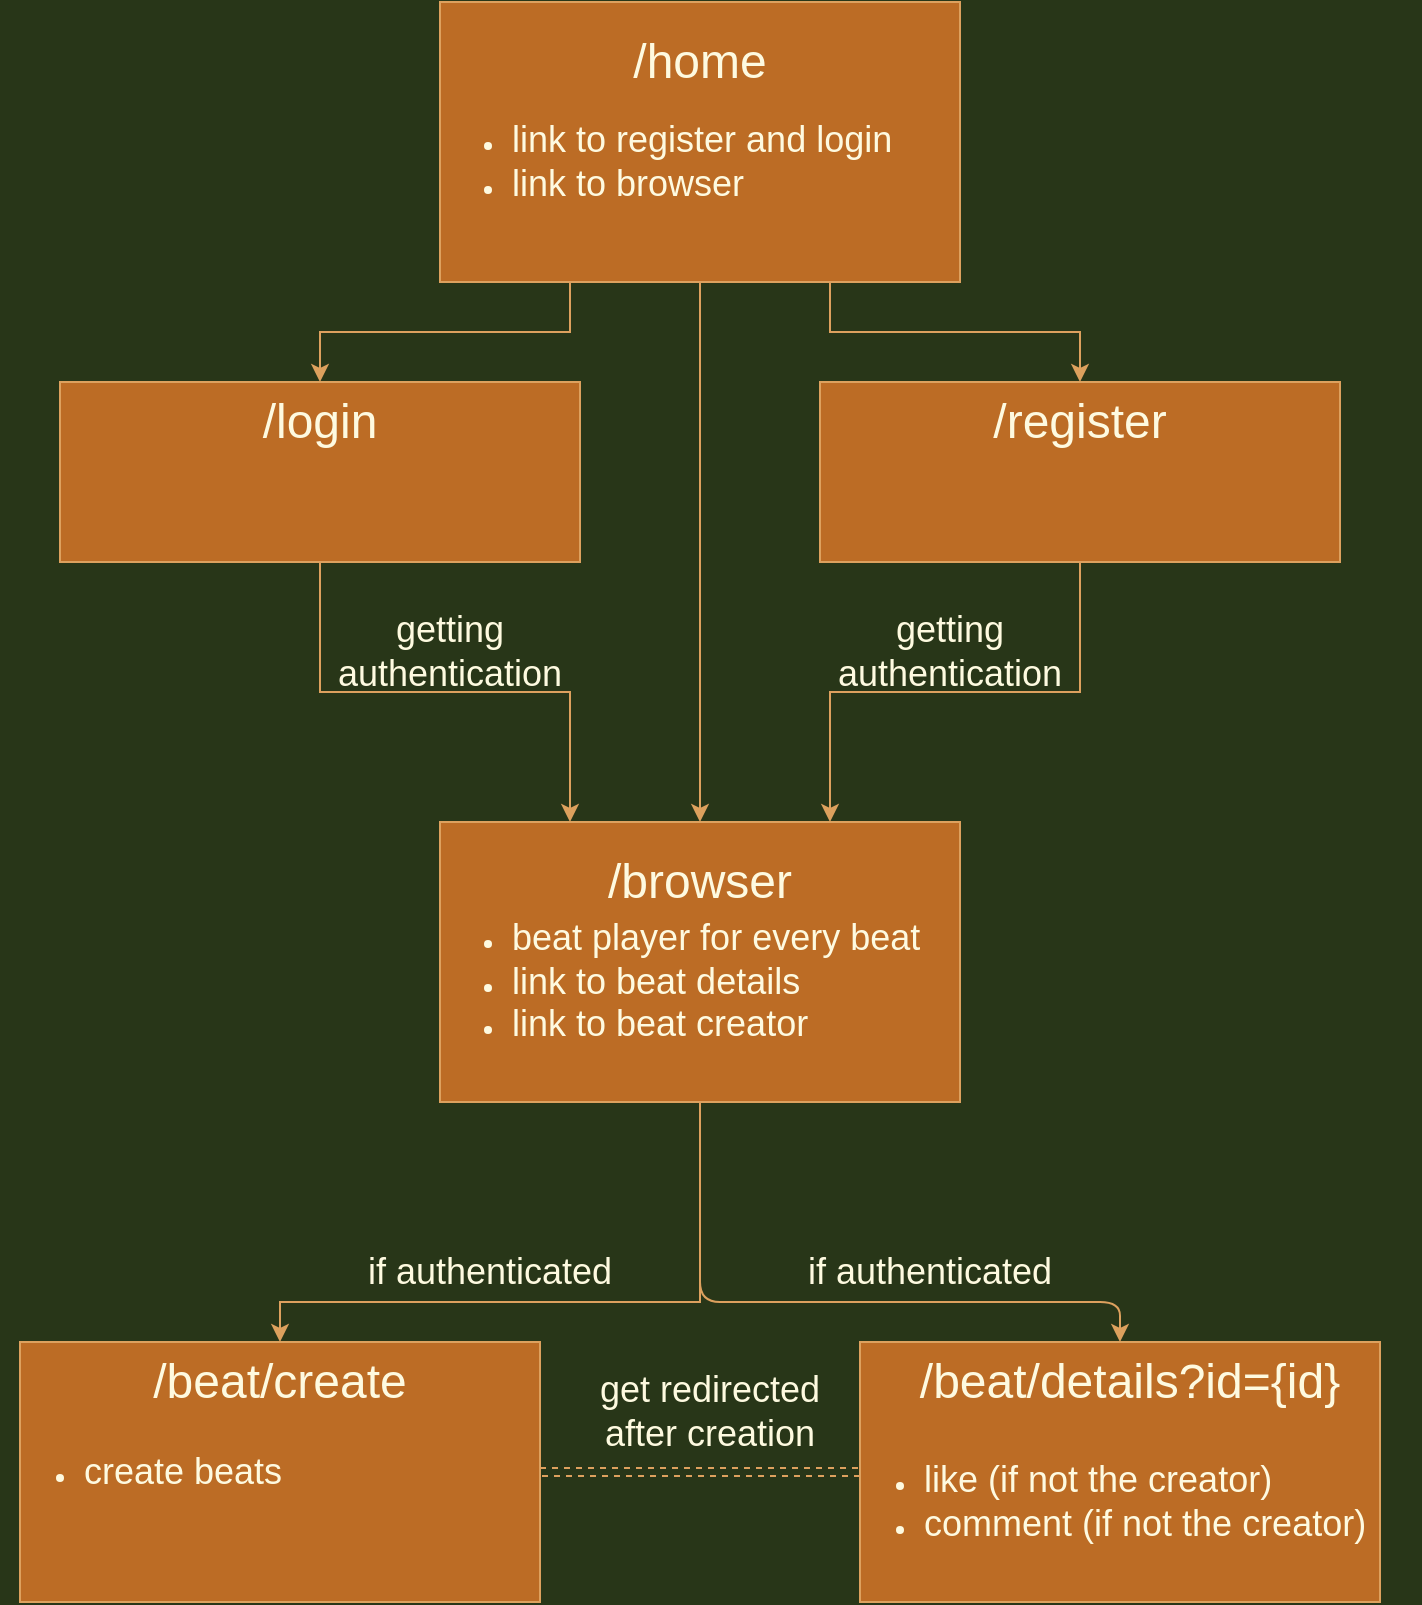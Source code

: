 <mxfile version="14.7.6" type="device"><diagram id="YwDEE6PyAs-U-b_k2LOj" name="Page-1"><mxGraphModel dx="1185" dy="635" grid="1" gridSize="10" guides="1" tooltips="1" connect="1" arrows="1" fold="1" page="1" pageScale="1" pageWidth="827" pageHeight="1169" background="#283618" math="0" shadow="0"><root><mxCell id="0"/><mxCell id="1" parent="0"/><mxCell id="JzQqO0Sban2qMvdZ2eCE-22" style="edgeStyle=orthogonalEdgeStyle;rounded=0;orthogonalLoop=1;jettySize=auto;html=1;exitX=0.5;exitY=1;exitDx=0;exitDy=0;entryX=0.25;entryY=0;entryDx=0;entryDy=0;labelBackgroundColor=#283618;strokeColor=#DDA15E;fontColor=#FEFAE0;" edge="1" parent="1" source="JzQqO0Sban2qMvdZ2eCE-2" target="JzQqO0Sban2qMvdZ2eCE-11"><mxGeometry relative="1" as="geometry"><mxPoint x="230" y="440" as="targetPoint"/></mxGeometry></mxCell><mxCell id="JzQqO0Sban2qMvdZ2eCE-2" value="" style="rounded=0;whiteSpace=wrap;html=1;fillColor=#BC6C25;strokeColor=#DDA15E;fontColor=#FEFAE0;" vertex="1" parent="1"><mxGeometry x="100" y="270" width="260" height="90" as="geometry"/></mxCell><mxCell id="JzQqO0Sban2qMvdZ2eCE-24" style="edgeStyle=orthogonalEdgeStyle;rounded=0;orthogonalLoop=1;jettySize=auto;html=1;entryX=0.75;entryY=0;entryDx=0;entryDy=0;labelBackgroundColor=#283618;strokeColor=#DDA15E;fontColor=#FEFAE0;" edge="1" parent="1" source="JzQqO0Sban2qMvdZ2eCE-3" target="JzQqO0Sban2qMvdZ2eCE-11"><mxGeometry relative="1" as="geometry"/></mxCell><mxCell id="JzQqO0Sban2qMvdZ2eCE-3" value="" style="rounded=0;whiteSpace=wrap;html=1;fillColor=#BC6C25;strokeColor=#DDA15E;fontColor=#FEFAE0;" vertex="1" parent="1"><mxGeometry x="480" y="270" width="260" height="90" as="geometry"/></mxCell><mxCell id="JzQqO0Sban2qMvdZ2eCE-15" style="edgeStyle=orthogonalEdgeStyle;rounded=0;orthogonalLoop=1;jettySize=auto;html=1;exitX=0.25;exitY=1;exitDx=0;exitDy=0;entryX=0.5;entryY=0;entryDx=0;entryDy=0;labelBackgroundColor=#283618;strokeColor=#DDA15E;fontColor=#FEFAE0;" edge="1" parent="1" source="JzQqO0Sban2qMvdZ2eCE-7" target="JzQqO0Sban2qMvdZ2eCE-2"><mxGeometry relative="1" as="geometry"/></mxCell><mxCell id="JzQqO0Sban2qMvdZ2eCE-16" style="edgeStyle=orthogonalEdgeStyle;rounded=0;orthogonalLoop=1;jettySize=auto;html=1;exitX=0.75;exitY=1;exitDx=0;exitDy=0;entryX=0.5;entryY=0;entryDx=0;entryDy=0;labelBackgroundColor=#283618;strokeColor=#DDA15E;fontColor=#FEFAE0;" edge="1" parent="1" source="JzQqO0Sban2qMvdZ2eCE-7" target="JzQqO0Sban2qMvdZ2eCE-3"><mxGeometry relative="1" as="geometry"/></mxCell><mxCell id="JzQqO0Sban2qMvdZ2eCE-21" style="edgeStyle=orthogonalEdgeStyle;rounded=0;orthogonalLoop=1;jettySize=auto;html=1;exitX=0.5;exitY=1;exitDx=0;exitDy=0;entryX=0.5;entryY=0;entryDx=0;entryDy=0;labelBackgroundColor=#283618;strokeColor=#DDA15E;fontColor=#FEFAE0;" edge="1" parent="1" source="JzQqO0Sban2qMvdZ2eCE-7" target="JzQqO0Sban2qMvdZ2eCE-11"><mxGeometry relative="1" as="geometry"/></mxCell><mxCell id="JzQqO0Sban2qMvdZ2eCE-7" value="" style="rounded=0;whiteSpace=wrap;html=1;fillColor=#BC6C25;strokeColor=#DDA15E;fontColor=#FEFAE0;" vertex="1" parent="1"><mxGeometry x="290" y="80" width="260" height="140" as="geometry"/></mxCell><mxCell id="JzQqO0Sban2qMvdZ2eCE-8" value="&lt;font style=&quot;font-size: 24px&quot;&gt;/home&lt;/font&gt;" style="text;html=1;strokeColor=none;fillColor=none;align=center;verticalAlign=middle;whiteSpace=wrap;rounded=0;fontColor=#FEFAE0;" vertex="1" parent="1"><mxGeometry x="400" y="100" width="40" height="20" as="geometry"/></mxCell><mxCell id="JzQqO0Sban2qMvdZ2eCE-9" value="&lt;font style=&quot;font-size: 24px&quot;&gt;/login&lt;/font&gt;" style="text;html=1;strokeColor=none;fillColor=none;align=center;verticalAlign=middle;whiteSpace=wrap;rounded=0;fontColor=#FEFAE0;" vertex="1" parent="1"><mxGeometry x="210" y="280" width="40" height="20" as="geometry"/></mxCell><mxCell id="JzQqO0Sban2qMvdZ2eCE-10" value="&lt;span style=&quot;font-size: 24px&quot;&gt;/register&lt;/span&gt;" style="text;html=1;strokeColor=none;fillColor=none;align=center;verticalAlign=middle;whiteSpace=wrap;rounded=0;fontColor=#FEFAE0;" vertex="1" parent="1"><mxGeometry x="590" y="280" width="40" height="20" as="geometry"/></mxCell><mxCell id="JzQqO0Sban2qMvdZ2eCE-37" style="edgeStyle=orthogonalEdgeStyle;curved=0;rounded=1;sketch=0;orthogonalLoop=1;jettySize=auto;html=1;entryX=0.5;entryY=0;entryDx=0;entryDy=0;fontColor=#FEFAE0;strokeColor=#DDA15E;fillColor=#BC6C25;" edge="1" parent="1" source="JzQqO0Sban2qMvdZ2eCE-11" target="JzQqO0Sban2qMvdZ2eCE-36"><mxGeometry relative="1" as="geometry"><Array as="points"><mxPoint x="420" y="730"/><mxPoint x="630" y="730"/></Array></mxGeometry></mxCell><mxCell id="JzQqO0Sban2qMvdZ2eCE-11" value="" style="rounded=0;whiteSpace=wrap;html=1;fillColor=#BC6C25;strokeColor=#DDA15E;fontColor=#FEFAE0;" vertex="1" parent="1"><mxGeometry x="290" y="490" width="260" height="140" as="geometry"/></mxCell><mxCell id="JzQqO0Sban2qMvdZ2eCE-12" value="&lt;font style=&quot;font-size: 24px&quot;&gt;/browser&lt;br&gt;&lt;/font&gt;" style="text;html=1;strokeColor=none;fillColor=none;align=center;verticalAlign=middle;whiteSpace=wrap;rounded=0;fontColor=#FEFAE0;" vertex="1" parent="1"><mxGeometry x="400" y="510" width="40" height="20" as="geometry"/></mxCell><mxCell id="JzQqO0Sban2qMvdZ2eCE-13" value="" style="rounded=0;whiteSpace=wrap;html=1;fillColor=#BC6C25;strokeColor=#DDA15E;fontColor=#FEFAE0;" vertex="1" parent="1"><mxGeometry x="80" y="750" width="260" height="130" as="geometry"/></mxCell><mxCell id="JzQqO0Sban2qMvdZ2eCE-25" value="&lt;font style=&quot;font-size: 18px;&quot;&gt;getting authentication&lt;/font&gt;" style="text;html=1;strokeColor=none;fillColor=none;align=center;verticalAlign=middle;whiteSpace=wrap;rounded=0;fontColor=#FEFAE0;fontSize=18;" vertex="1" parent="1"><mxGeometry x="230" y="390" width="130" height="30" as="geometry"/></mxCell><mxCell id="JzQqO0Sban2qMvdZ2eCE-28" value="&lt;font style=&quot;font-size: 18px;&quot;&gt;getting authentication&lt;/font&gt;" style="text;html=1;strokeColor=none;fillColor=none;align=center;verticalAlign=middle;whiteSpace=wrap;rounded=0;fontColor=#FEFAE0;fontSize=18;" vertex="1" parent="1"><mxGeometry x="480" y="390" width="130" height="30" as="geometry"/></mxCell><mxCell id="JzQqO0Sban2qMvdZ2eCE-34" style="edgeStyle=orthogonalEdgeStyle;rounded=0;orthogonalLoop=1;jettySize=auto;html=1;entryX=0.5;entryY=0;entryDx=0;entryDy=0;exitX=0.5;exitY=1;exitDx=0;exitDy=0;labelBackgroundColor=#283618;strokeColor=#DDA15E;fontColor=#FEFAE0;" edge="1" parent="1" source="JzQqO0Sban2qMvdZ2eCE-11" target="JzQqO0Sban2qMvdZ2eCE-13"><mxGeometry relative="1" as="geometry"><mxPoint x="420" y="690" as="sourcePoint"/><Array as="points"><mxPoint x="420" y="730"/><mxPoint x="210" y="730"/></Array></mxGeometry></mxCell><mxCell id="JzQqO0Sban2qMvdZ2eCE-29" value="&lt;ul&gt;&lt;li&gt;&lt;font style=&quot;font-size: 18px&quot;&gt;beat player for every beat&lt;/font&gt;&lt;/li&gt;&lt;li&gt;&lt;font style=&quot;font-size: 18px&quot;&gt;link to beat details&lt;/font&gt;&lt;/li&gt;&lt;li&gt;&lt;font style=&quot;font-size: 18px&quot;&gt;link to beat creator&lt;/font&gt;&lt;/li&gt;&lt;/ul&gt;" style="text;html=1;align=left;verticalAlign=middle;resizable=0;points=[];autosize=1;strokeColor=none;fontColor=#FEFAE0;" vertex="1" parent="1"><mxGeometry x="284" y="530" width="260" height="80" as="geometry"/></mxCell><mxCell id="JzQqO0Sban2qMvdZ2eCE-30" value="&lt;ul&gt;&lt;li&gt;&lt;font style=&quot;font-size: 18px&quot;&gt;link to register and login&amp;nbsp;&lt;/font&gt;&lt;/li&gt;&lt;li&gt;&lt;font style=&quot;font-size: 18px&quot;&gt;link to browser&lt;/font&gt;&lt;/li&gt;&lt;/ul&gt;" style="text;html=1;align=left;verticalAlign=middle;resizable=0;points=[];autosize=1;strokeColor=none;fontColor=#FEFAE0;" vertex="1" parent="1"><mxGeometry x="284" y="130" width="250" height="60" as="geometry"/></mxCell><mxCell id="JzQqO0Sban2qMvdZ2eCE-31" value="&lt;font style=&quot;font-size: 24px&quot;&gt;/beat/create&lt;br&gt;&lt;/font&gt;" style="text;html=1;strokeColor=none;fillColor=none;align=center;verticalAlign=middle;whiteSpace=wrap;rounded=0;fontColor=#FEFAE0;" vertex="1" parent="1"><mxGeometry x="190" y="760" width="40" height="20" as="geometry"/></mxCell><mxCell id="JzQqO0Sban2qMvdZ2eCE-35" value="&lt;font style=&quot;font-size: 18px;&quot;&gt;if authenticated&lt;br style=&quot;font-size: 18px;&quot;&gt;&lt;/font&gt;" style="text;html=1;strokeColor=none;fillColor=none;align=center;verticalAlign=middle;whiteSpace=wrap;rounded=0;fontColor=#FEFAE0;fontSize=18;" vertex="1" parent="1"><mxGeometry x="250" y="700" width="130" height="30" as="geometry"/></mxCell><mxCell id="JzQqO0Sban2qMvdZ2eCE-36" value="" style="rounded=0;whiteSpace=wrap;html=1;fillColor=#BC6C25;strokeColor=#DDA15E;fontColor=#FEFAE0;" vertex="1" parent="1"><mxGeometry x="500" y="750" width="260" height="130" as="geometry"/></mxCell><mxCell id="JzQqO0Sban2qMvdZ2eCE-39" value="&lt;font style=&quot;font-size: 24px&quot;&gt;/beat/details?id={id}&lt;br&gt;&lt;/font&gt;" style="text;html=1;strokeColor=none;fillColor=none;align=center;verticalAlign=middle;whiteSpace=wrap;rounded=0;fontColor=#FEFAE0;" vertex="1" parent="1"><mxGeometry x="490" y="760" width="290" height="20" as="geometry"/></mxCell><mxCell id="JzQqO0Sban2qMvdZ2eCE-40" value="&lt;ul&gt;&lt;li&gt;&lt;span style=&quot;font-size: 18px&quot;&gt;like (if not the creator)&lt;/span&gt;&lt;/li&gt;&lt;li&gt;&lt;span style=&quot;font-size: 18px&quot;&gt;comment (if not the creator)&lt;/span&gt;&lt;/li&gt;&lt;/ul&gt;" style="text;html=1;align=left;verticalAlign=middle;resizable=0;points=[];autosize=1;strokeColor=none;fontColor=#FEFAE0;" vertex="1" parent="1"><mxGeometry x="490" y="800" width="280" height="60" as="geometry"/></mxCell><mxCell id="JzQqO0Sban2qMvdZ2eCE-41" value="&lt;font style=&quot;font-size: 18px;&quot;&gt;if authenticated&lt;br style=&quot;font-size: 18px;&quot;&gt;&lt;/font&gt;" style="text;html=1;strokeColor=none;fillColor=none;align=center;verticalAlign=middle;whiteSpace=wrap;rounded=0;fontColor=#FEFAE0;fontSize=18;" vertex="1" parent="1"><mxGeometry x="470" y="700" width="130" height="30" as="geometry"/></mxCell><mxCell id="JzQqO0Sban2qMvdZ2eCE-45" style="edgeStyle=orthogonalEdgeStyle;shape=link;curved=0;rounded=1;sketch=0;orthogonalLoop=1;jettySize=auto;html=1;fontSize=18;fontColor=#FEFAE0;strokeColor=#DDA15E;fillColor=#BC6C25;exitX=1;exitY=0.5;exitDx=0;exitDy=0;dashed=1;entryX=0;entryY=0.5;entryDx=0;entryDy=0;" edge="1" parent="1" source="JzQqO0Sban2qMvdZ2eCE-13" target="JzQqO0Sban2qMvdZ2eCE-36"><mxGeometry relative="1" as="geometry"><mxPoint x="470" y="815" as="targetPoint"/><mxPoint x="60" y="815" as="sourcePoint"/><Array as="points"><mxPoint x="470" y="815"/><mxPoint x="470" y="815"/></Array></mxGeometry></mxCell><mxCell id="JzQqO0Sban2qMvdZ2eCE-42" value="&lt;ul&gt;&lt;li&gt;&lt;span style=&quot;font-size: 18px&quot;&gt;create beats&lt;/span&gt;&lt;/li&gt;&lt;/ul&gt;" style="text;html=1;align=left;verticalAlign=middle;resizable=0;points=[];autosize=1;strokeColor=none;fontColor=#FEFAE0;" vertex="1" parent="1"><mxGeometry x="70" y="790" width="150" height="50" as="geometry"/></mxCell><mxCell id="JzQqO0Sban2qMvdZ2eCE-43" style="edgeStyle=orthogonalEdgeStyle;shape=link;curved=0;rounded=1;sketch=0;orthogonalLoop=1;jettySize=auto;html=1;exitX=0.5;exitY=1;exitDx=0;exitDy=0;fontColor=#FEFAE0;strokeColor=#DDA15E;fillColor=#BC6C25;" edge="1" parent="1" source="JzQqO0Sban2qMvdZ2eCE-3" target="JzQqO0Sban2qMvdZ2eCE-3"><mxGeometry relative="1" as="geometry"/></mxCell><mxCell id="JzQqO0Sban2qMvdZ2eCE-48" value="&lt;font style=&quot;font-size: 18px&quot;&gt;get redirected after creation&lt;br style=&quot;font-size: 18px&quot;&gt;&lt;/font&gt;" style="text;html=1;strokeColor=none;fillColor=none;align=center;verticalAlign=middle;whiteSpace=wrap;rounded=0;fontColor=#FEFAE0;fontSize=18;" vertex="1" parent="1"><mxGeometry x="360" y="770" width="130" height="30" as="geometry"/></mxCell></root></mxGraphModel></diagram></mxfile>
